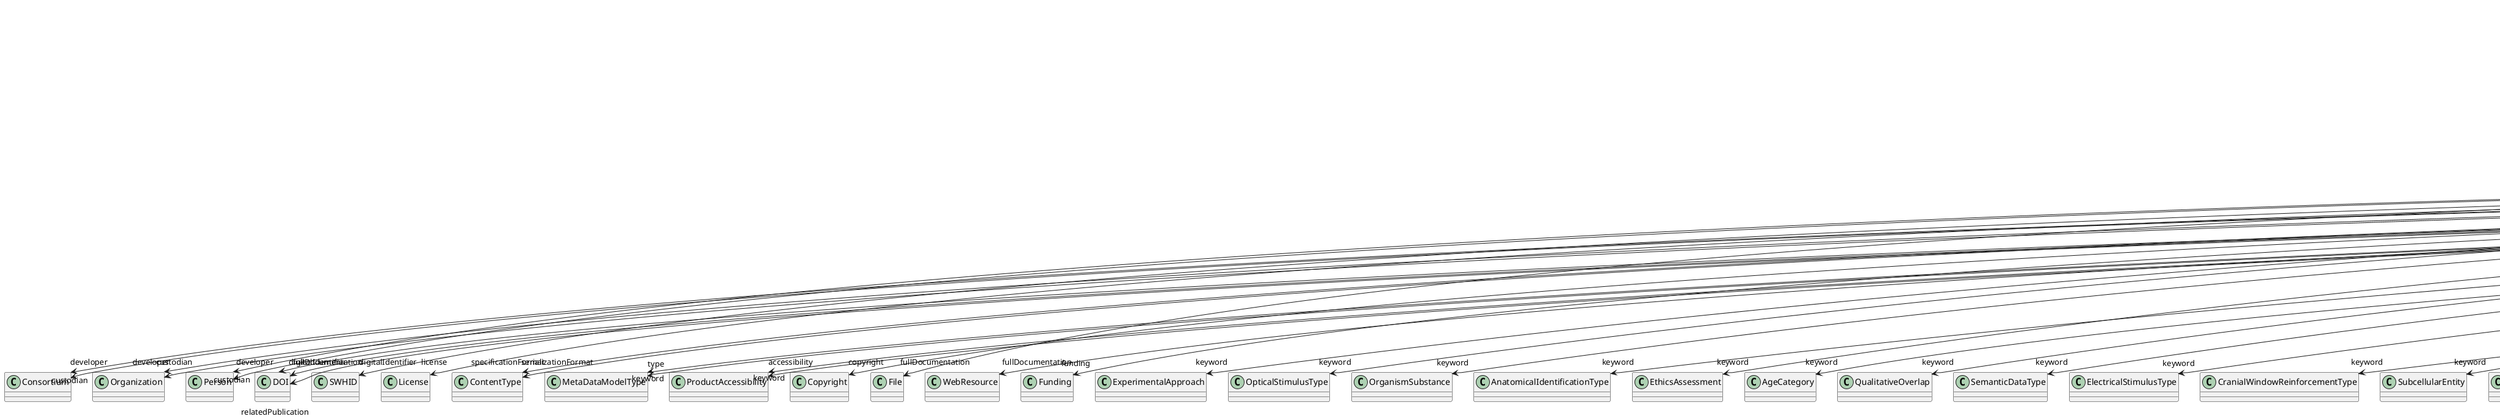 @startuml
class MetaDataModelVersion {
+developer
+digitalIdentifier
+isAlternativeVersionOf
+isNewVersionOf
+license
+serializationFormat
+specificationFormat
+type
+accessibility
+copyright
+custodian
+description
+fullDocumentation
+fullName
+funding
+homepage
+howToCite
+keyword
+otherContribution
+relatedPublication
+releaseDate
+repository
+shortName
+supportChannel
+versionIdentifier
+versionInnovation

}
MetaDataModelVersion -d-> "developer" Consortium
MetaDataModelVersion -d-> "developer" Organization
MetaDataModelVersion -d-> "developer" Person
MetaDataModelVersion -d-> "digitalIdentifier" DOI
MetaDataModelVersion -d-> "digitalIdentifier" SWHID
MetaDataModelVersion -d-> "isAlternativeVersionOf" MetaDataModelVersion
MetaDataModelVersion -d-> "isNewVersionOf" MetaDataModelVersion
MetaDataModelVersion -d-> "license" License
MetaDataModelVersion -d-> "serializationFormat" ContentType
MetaDataModelVersion -d-> "specificationFormat" ContentType
MetaDataModelVersion -d-> "type" MetaDataModelType
MetaDataModelVersion -d-> "accessibility" ProductAccessibility
MetaDataModelVersion -d-> "copyright" Copyright
MetaDataModelVersion -d-> "custodian" Consortium
MetaDataModelVersion -d-> "custodian" Organization
MetaDataModelVersion -d-> "custodian" Person
MetaDataModelVersion -d-> "fullDocumentation" DOI
MetaDataModelVersion -d-> "fullDocumentation" File
MetaDataModelVersion -d-> "fullDocumentation" WebResource
MetaDataModelVersion -d-> "funding" Funding
MetaDataModelVersion -d-> "keyword" ExperimentalApproach
MetaDataModelVersion -d-> "keyword" OpticalStimulusType
MetaDataModelVersion -d-> "keyword" OrganismSubstance
MetaDataModelVersion -d-> "keyword" AnatomicalIdentificationType
MetaDataModelVersion -d-> "keyword" EthicsAssessment
MetaDataModelVersion -d-> "keyword" ProductAccessibility
MetaDataModelVersion -d-> "keyword" AgeCategory
MetaDataModelVersion -d-> "keyword" QualitativeOverlap
MetaDataModelVersion -d-> "keyword" SemanticDataType
MetaDataModelVersion -d-> "keyword" ElectricalStimulusType
MetaDataModelVersion -d-> "keyword" CranialWindowReinforcementType
MetaDataModelVersion -d-> "keyword" SubcellularEntity
MetaDataModelVersion -d-> "keyword" AuditoryStimulusType
MetaDataModelVersion -d-> "keyword" TissueSampleType
MetaDataModelVersion -d-> "keyword" OlfactoryStimulusType
MetaDataModelVersion -d-> "keyword" DiseaseModel
MetaDataModelVersion -d-> "keyword" ContributionType
MetaDataModelVersion -d-> "keyword" AtlasType
MetaDataModelVersion -d-> "keyword" MeasuredSignalType
MetaDataModelVersion -d-> "keyword" ActionStatusType
MetaDataModelVersion -d-> "keyword" Disease
MetaDataModelVersion -d-> "keyword" Service
MetaDataModelVersion -d-> "keyword" AnatomicalAxesOrientation
MetaDataModelVersion -d-> "keyword" Species
MetaDataModelVersion -d-> "keyword" TypeOfUncertainty
MetaDataModelVersion -d-> "keyword" Laterality
MetaDataModelVersion -d-> "keyword" CranialWindowConstructionType
MetaDataModelVersion -d-> "keyword" OperatingDevice
MetaDataModelVersion -d-> "keyword" ModelScope
MetaDataModelVersion -d-> "keyword" UBERONParcellation
MetaDataModelVersion -d-> "keyword" PatchClampVariation
MetaDataModelVersion -d-> "keyword" BreedingType
MetaDataModelVersion -d-> "keyword" Language
MetaDataModelVersion -d-> "keyword" SoftwareApplicationCategory
MetaDataModelVersion -d-> "keyword" MeasuredQuantity
MetaDataModelVersion -d-> "keyword" BiologicalOrder
MetaDataModelVersion -d-> "keyword" MetaDataModelType
MetaDataModelVersion -d-> "keyword" Terminology
MetaDataModelVersion -d-> "keyword" DeviceType
MetaDataModelVersion -d-> "keyword" CriteriaQualityType
MetaDataModelVersion -d-> "keyword" AnatomicalPlane
MetaDataModelVersion -d-> "keyword" BiologicalProcess
MetaDataModelVersion -d-> "keyword" CellType
MetaDataModelVersion -d-> "keyword" OrganismSystem
MetaDataModelVersion -d-> "keyword" PreparationType
MetaDataModelVersion -d-> "keyword" LearningResourceType
MetaDataModelVersion -d-> "keyword" StimulationApproach
MetaDataModelVersion -d-> "keyword" Organ
MetaDataModelVersion -d-> "keyword" DifferenceMeasure
MetaDataModelVersion -d-> "keyword" SetupType
MetaDataModelVersion -d-> "keyword" GeneticStrainType
MetaDataModelVersion -d-> "keyword" CellCultureType
MetaDataModelVersion -d-> "keyword" Handedness
MetaDataModelVersion -d-> "keyword" MolecularEntity
MetaDataModelVersion -d-> "keyword" OperatingSystem
MetaDataModelVersion -d-> "keyword" FileBundleGrouping
MetaDataModelVersion -d-> "keyword" ModelAbstractionLevel
MetaDataModelVersion -d-> "keyword" FileRepositoryType
MetaDataModelVersion -d-> "keyword" FileUsageRole
MetaDataModelVersion -d-> "keyword" BiologicalSex
MetaDataModelVersion -d-> "keyword" SoftwareFeature
MetaDataModelVersion -d-> "keyword" TissueSampleAttribute
MetaDataModelVersion -d-> "keyword" GustatoryStimulusType
MetaDataModelVersion -d-> "keyword" ProgrammingLanguage
MetaDataModelVersion -d-> "keyword" StimulationTechnique
MetaDataModelVersion -d-> "keyword" Technique
MetaDataModelVersion -d-> "keyword" DataType
MetaDataModelVersion -d-> "keyword" AnalysisTechnique
MetaDataModelVersion -d-> "keyword" Colormap
MetaDataModelVersion -d-> "keyword" AnnotationType
MetaDataModelVersion -d-> "keyword" SubjectAttribute
MetaDataModelVersion -d-> "keyword" VisualStimulusType
MetaDataModelVersion -d-> "keyword" UnitOfMeasurement
MetaDataModelVersion -d-> "keyword" ChemicalMixtureType
MetaDataModelVersion -d-> "keyword" TactileStimulusType
MetaDataModelVersion -d-> "keyword" TermSuggestion
MetaDataModelVersion -d-> "keyword" AnnotationCriteriaType
MetaDataModelVersion -d-> "keyword" EducationalLevel
MetaDataModelVersion -d-> "otherContribution" Contribution
MetaDataModelVersion -d-> "relatedPublication" ISSN
MetaDataModelVersion -d-> "relatedPublication" DOI
MetaDataModelVersion -d-> "relatedPublication" HANDLE
MetaDataModelVersion -d-> "relatedPublication" ISBN
MetaDataModelVersion -d-> "relatedPublication" Chapter
MetaDataModelVersion -d-> "relatedPublication" ScholarlyArticle
MetaDataModelVersion -d-> "relatedPublication" Book
MetaDataModelVersion -d-> "repository" FileRepository

@enduml